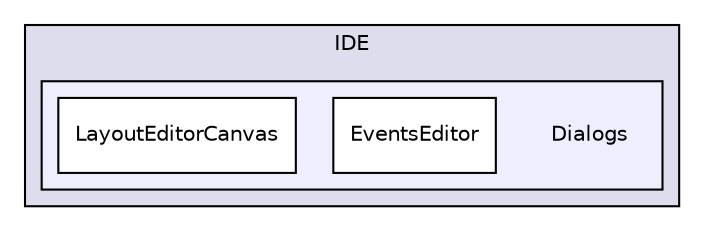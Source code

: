 digraph "Dialogs" {
  compound=true
  node [ fontsize="10", fontname="Helvetica"];
  edge [ labelfontsize="10", labelfontname="Helvetica"];
  subgraph clusterdir_5d9e789590af4f95678b31d48a716d1e {
    graph [ bgcolor="#ddddee", pencolor="black", label="IDE" fontname="Helvetica", fontsize="10", URL="dir_5d9e789590af4f95678b31d48a716d1e.html"]
  subgraph clusterdir_bcf6ec501aeeb9d3358543e670fbff9c {
    graph [ bgcolor="#eeeeff", pencolor="black", label="" URL="dir_bcf6ec501aeeb9d3358543e670fbff9c.html"];
    dir_bcf6ec501aeeb9d3358543e670fbff9c [shape=plaintext label="Dialogs"];
    dir_f13ce027524a91c7690b82475405b3be [shape=box label="EventsEditor" color="black" fillcolor="white" style="filled" URL="dir_f13ce027524a91c7690b82475405b3be.html"];
    dir_e6c6f3d005f33c5cf6a909a109d409b2 [shape=box label="LayoutEditorCanvas" color="black" fillcolor="white" style="filled" URL="dir_e6c6f3d005f33c5cf6a909a109d409b2.html"];
  }
  }
}
